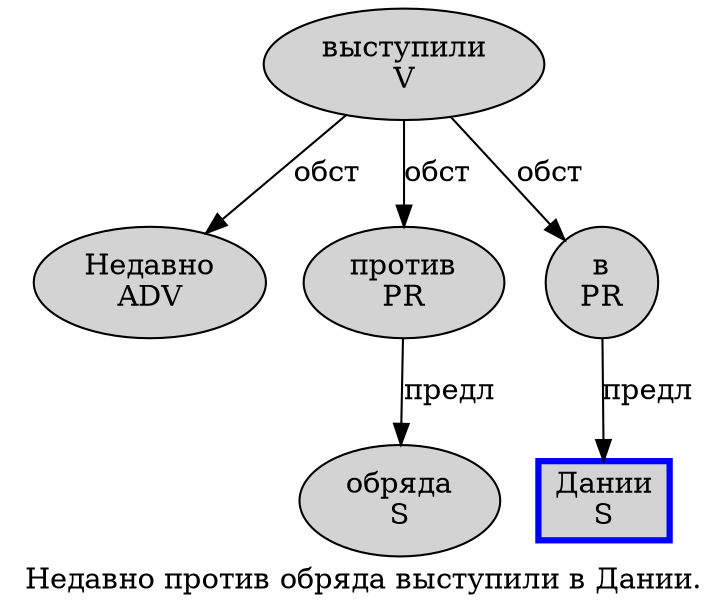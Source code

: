 digraph SENTENCE_1399 {
	graph [label="Недавно против обряда выступили в Дании."]
	node [style=filled]
		0 [label="Недавно
ADV" color="" fillcolor=lightgray penwidth=1 shape=ellipse]
		1 [label="против
PR" color="" fillcolor=lightgray penwidth=1 shape=ellipse]
		2 [label="обряда
S" color="" fillcolor=lightgray penwidth=1 shape=ellipse]
		3 [label="выступили
V" color="" fillcolor=lightgray penwidth=1 shape=ellipse]
		4 [label="в
PR" color="" fillcolor=lightgray penwidth=1 shape=ellipse]
		5 [label="Дании
S" color=blue fillcolor=lightgray penwidth=3 shape=box]
			3 -> 0 [label="обст"]
			3 -> 1 [label="обст"]
			3 -> 4 [label="обст"]
			4 -> 5 [label="предл"]
			1 -> 2 [label="предл"]
}